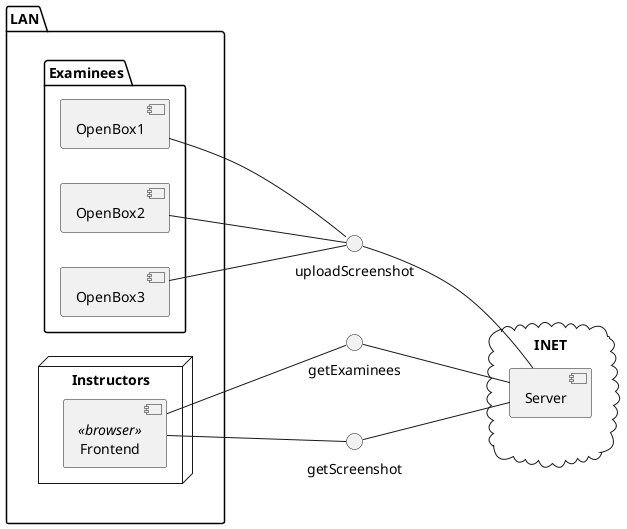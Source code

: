 @startuml
left to right direction

rectangle " " #line:transparent {
    () uploadScreenshot
    () "getExaminees"
    () "getScreenshot"
}

cloud INET {
    "uploadScreenshot" -- [Server]
    "getExaminees" -- [Server]
    "getScreenshot" -- [Server]
}

package LAN {
    package Examinees {
        [OpenBox1] -- "uploadScreenshot"
        [OpenBox2] -- "uploadScreenshot"
        [OpenBox3] -- "uploadScreenshot"
    }

    node Instructors {
        [Frontend] <<browser>>
    }
}
[Frontend] -- "getExaminees"
[Frontend] -- "getScreenshot"

" " -[hidden]- INET
LAN -[hidden]- " "
@enduml
